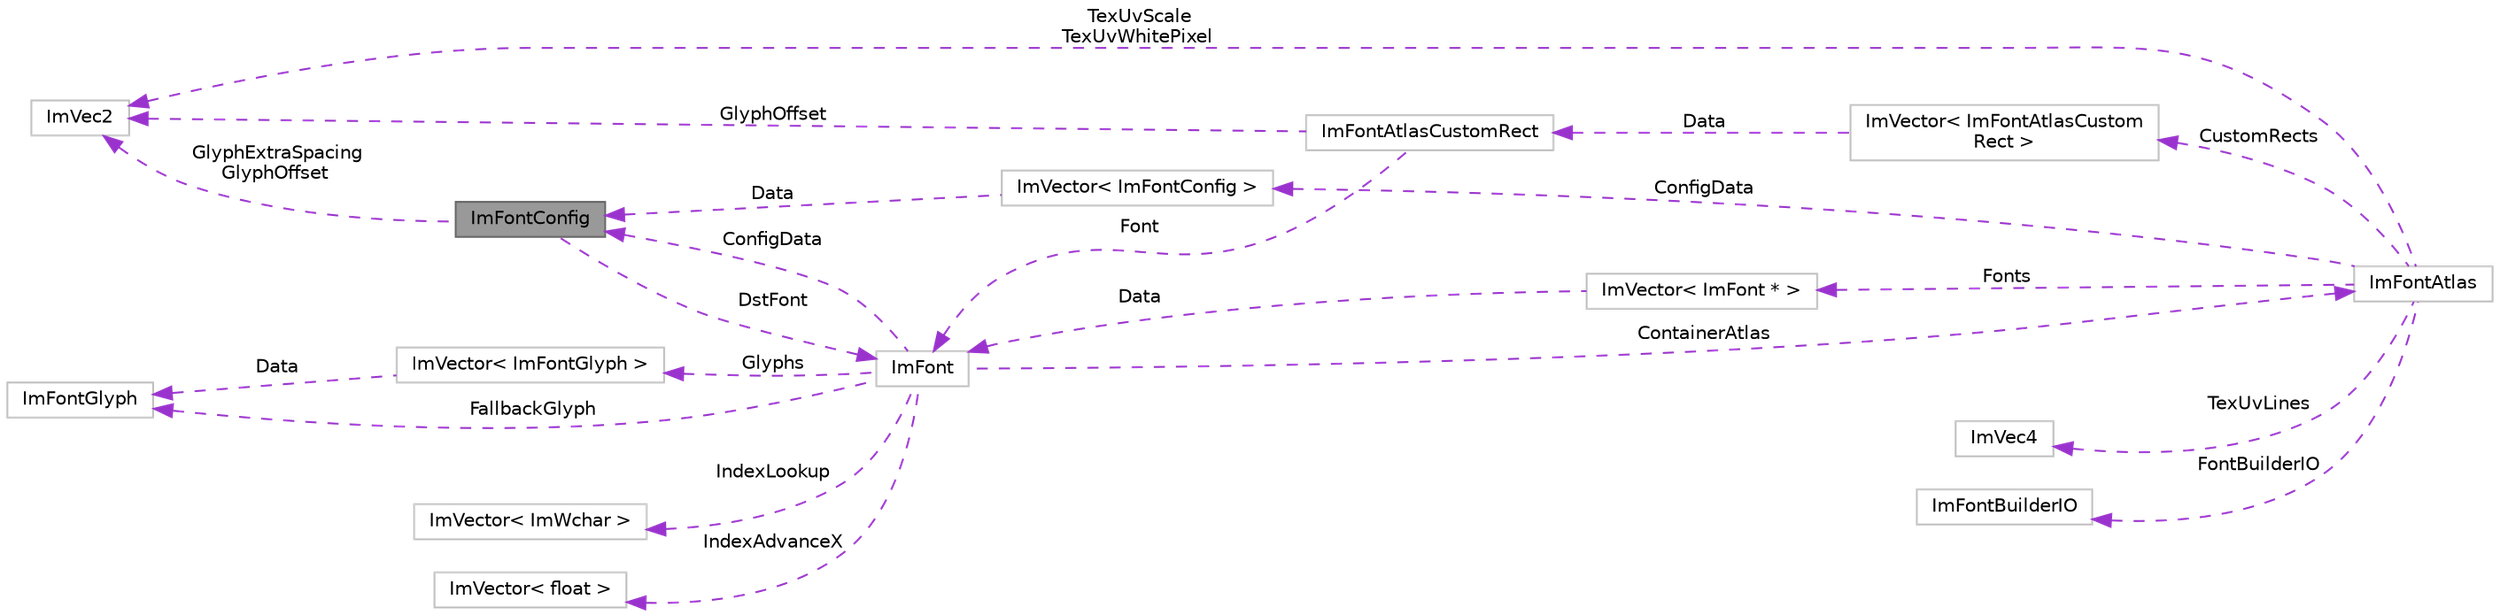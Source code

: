 digraph "ImFontConfig"
{
 // LATEX_PDF_SIZE
  bgcolor="transparent";
  edge [fontname=Helvetica,fontsize=10,labelfontname=Helvetica,labelfontsize=10];
  node [fontname=Helvetica,fontsize=10,shape=box,height=0.2,width=0.4];
  rankdir="LR";
  Node1 [label="ImFontConfig",height=0.2,width=0.4,color="gray40", fillcolor="grey60", style="filled", fontcolor="black",tooltip=" "];
  Node2 -> Node1 [dir="back",color="darkorchid3",style="dashed",label=" GlyphExtraSpacing\nGlyphOffset" ];
  Node2 [label="ImVec2",height=0.2,width=0.4,color="grey75", fillcolor="white", style="filled",URL="$struct_im_vec2.html",tooltip=" "];
  Node3 -> Node1 [dir="back",color="darkorchid3",style="dashed",label=" DstFont" ];
  Node3 [label="ImFont",height=0.2,width=0.4,color="grey75", fillcolor="white", style="filled",URL="$struct_im_font.html",tooltip=" "];
  Node4 -> Node3 [dir="back",color="darkorchid3",style="dashed",label=" IndexAdvanceX" ];
  Node4 [label="ImVector\< float \>",height=0.2,width=0.4,color="grey75", fillcolor="white", style="filled",URL="$struct_im_vector.html",tooltip=" "];
  Node5 -> Node3 [dir="back",color="darkorchid3",style="dashed",label=" IndexLookup" ];
  Node5 [label="ImVector\< ImWchar \>",height=0.2,width=0.4,color="grey75", fillcolor="white", style="filled",URL="$struct_im_vector.html",tooltip=" "];
  Node6 -> Node3 [dir="back",color="darkorchid3",style="dashed",label=" Glyphs" ];
  Node6 [label="ImVector\< ImFontGlyph \>",height=0.2,width=0.4,color="grey75", fillcolor="white", style="filled",URL="$struct_im_vector.html",tooltip=" "];
  Node7 -> Node6 [dir="back",color="darkorchid3",style="dashed",label=" Data" ];
  Node7 [label="ImFontGlyph",height=0.2,width=0.4,color="grey75", fillcolor="white", style="filled",URL="$struct_im_font_glyph.html",tooltip=" "];
  Node7 -> Node3 [dir="back",color="darkorchid3",style="dashed",label=" FallbackGlyph" ];
  Node8 -> Node3 [dir="back",color="darkorchid3",style="dashed",label=" ContainerAtlas" ];
  Node8 [label="ImFontAtlas",height=0.2,width=0.4,color="grey75", fillcolor="white", style="filled",URL="$struct_im_font_atlas.html",tooltip=" "];
  Node2 -> Node8 [dir="back",color="darkorchid3",style="dashed",label=" TexUvScale\nTexUvWhitePixel" ];
  Node9 -> Node8 [dir="back",color="darkorchid3",style="dashed",label=" Fonts" ];
  Node9 [label="ImVector\< ImFont * \>",height=0.2,width=0.4,color="grey75", fillcolor="white", style="filled",URL="$struct_im_vector.html",tooltip=" "];
  Node3 -> Node9 [dir="back",color="darkorchid3",style="dashed",label=" Data" ];
  Node10 -> Node8 [dir="back",color="darkorchid3",style="dashed",label=" CustomRects" ];
  Node10 [label="ImVector\< ImFontAtlasCustom\lRect \>",height=0.2,width=0.4,color="grey75", fillcolor="white", style="filled",URL="$struct_im_vector.html",tooltip=" "];
  Node11 -> Node10 [dir="back",color="darkorchid3",style="dashed",label=" Data" ];
  Node11 [label="ImFontAtlasCustomRect",height=0.2,width=0.4,color="grey75", fillcolor="white", style="filled",URL="$struct_im_font_atlas_custom_rect.html",tooltip=" "];
  Node2 -> Node11 [dir="back",color="darkorchid3",style="dashed",label=" GlyphOffset" ];
  Node3 -> Node11 [dir="back",color="darkorchid3",style="dashed",label=" Font" ];
  Node12 -> Node8 [dir="back",color="darkorchid3",style="dashed",label=" ConfigData" ];
  Node12 [label="ImVector\< ImFontConfig \>",height=0.2,width=0.4,color="grey75", fillcolor="white", style="filled",URL="$struct_im_vector.html",tooltip=" "];
  Node1 -> Node12 [dir="back",color="darkorchid3",style="dashed",label=" Data" ];
  Node13 -> Node8 [dir="back",color="darkorchid3",style="dashed",label=" TexUvLines" ];
  Node13 [label="ImVec4",height=0.2,width=0.4,color="grey75", fillcolor="white", style="filled",URL="$struct_im_vec4.html",tooltip=" "];
  Node14 -> Node8 [dir="back",color="darkorchid3",style="dashed",label=" FontBuilderIO" ];
  Node14 [label="ImFontBuilderIO",height=0.2,width=0.4,color="grey75", fillcolor="white", style="filled",URL="$struct_im_font_builder_i_o.html",tooltip=" "];
  Node1 -> Node3 [dir="back",color="darkorchid3",style="dashed",label=" ConfigData" ];
}
